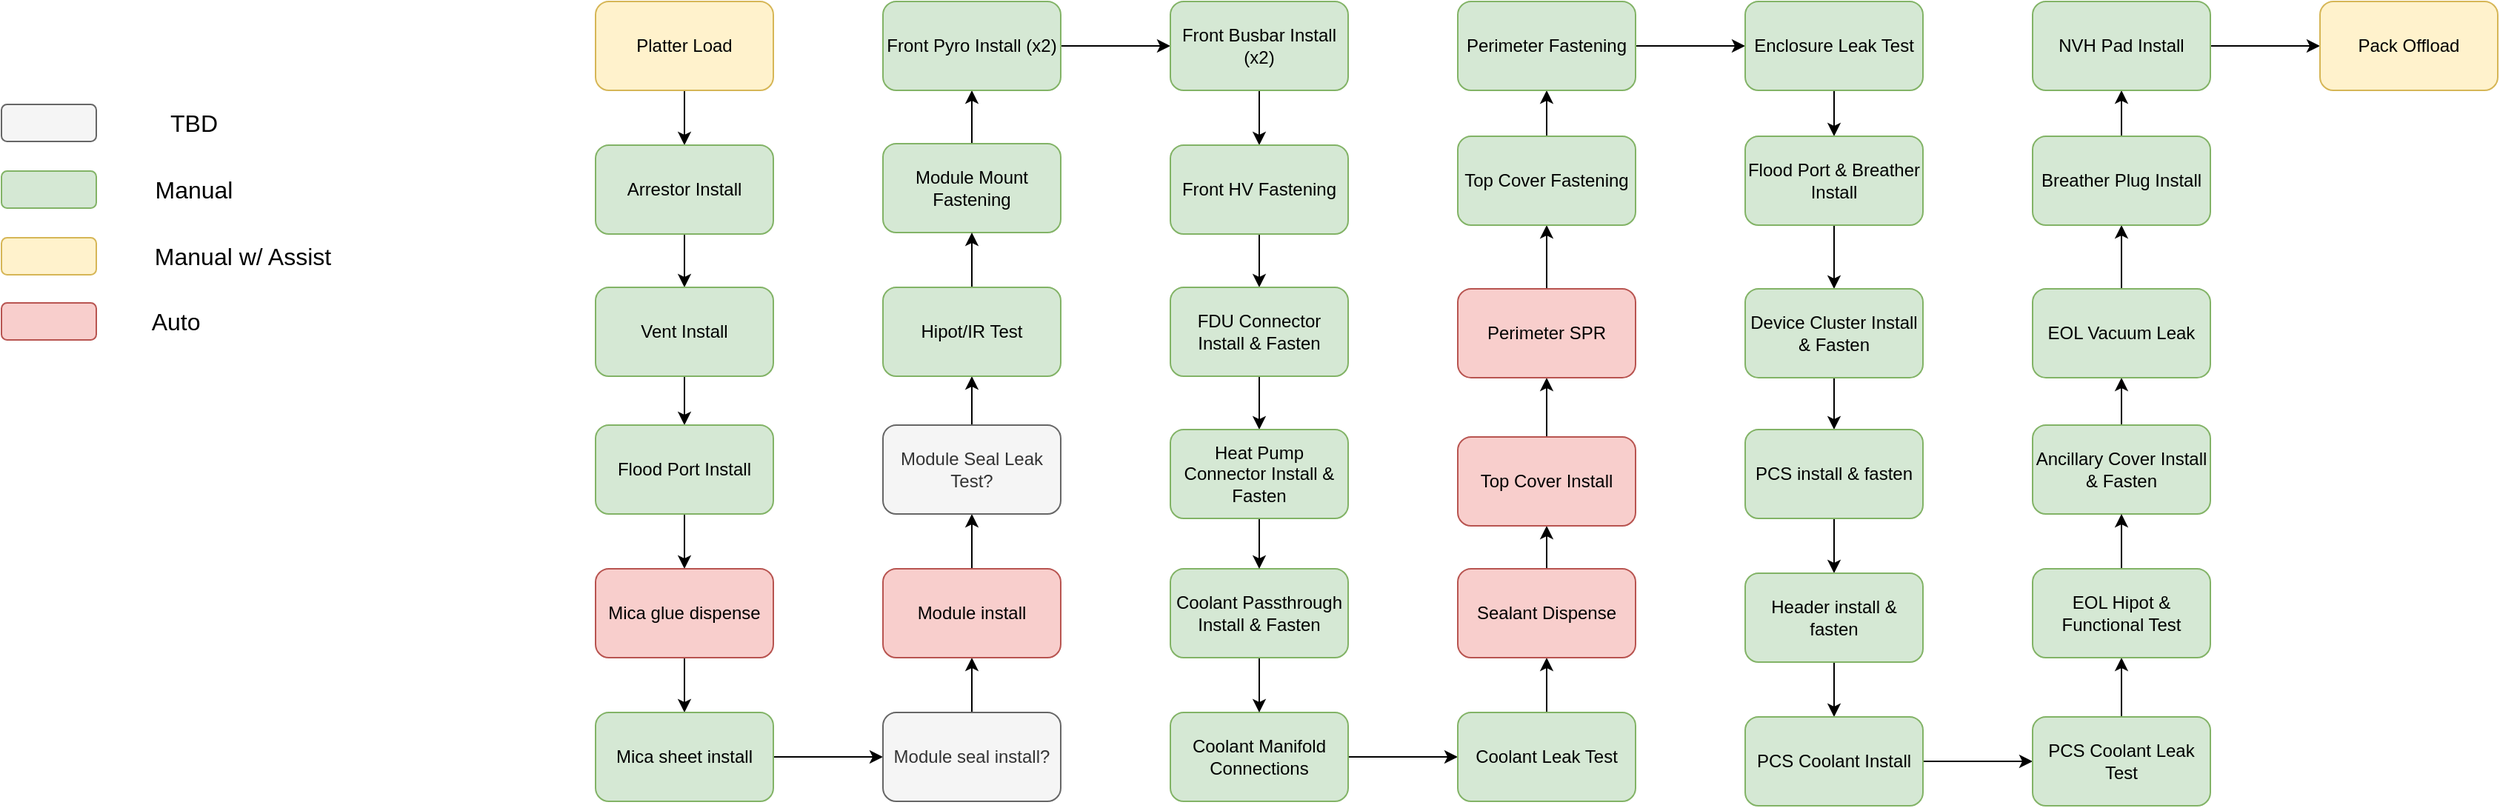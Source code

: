 <mxfile version="24.2.3" type="github">
  <diagram name="Page-1" id="I6A4ylAw3HnmJw5ocZay">
    <mxGraphModel dx="3056" dy="1148" grid="0" gridSize="10" guides="1" tooltips="1" connect="1" arrows="1" fold="1" page="1" pageScale="1" pageWidth="850" pageHeight="1100" math="0" shadow="0">
      <root>
        <mxCell id="0" />
        <mxCell id="1" parent="0" />
        <mxCell id="cZQ5YU9C1nUy8sY3zPCZ-4" style="edgeStyle=orthogonalEdgeStyle;rounded=0;orthogonalLoop=1;jettySize=auto;html=1;exitX=0.5;exitY=1;exitDx=0;exitDy=0;entryX=0.5;entryY=0;entryDx=0;entryDy=0;" parent="1" source="bwhzHLKfn5oi-G8HyU1l-1" target="cZQ5YU9C1nUy8sY3zPCZ-1" edge="1">
          <mxGeometry relative="1" as="geometry" />
        </mxCell>
        <mxCell id="bwhzHLKfn5oi-G8HyU1l-1" value="Platter Load" style="rounded=1;whiteSpace=wrap;html=1;fillColor=#fff2cc;strokeColor=#d6b656;" parent="1" vertex="1">
          <mxGeometry x="-4" y="249" width="120" height="60" as="geometry" />
        </mxCell>
        <mxCell id="cZQ5YU9C1nUy8sY3zPCZ-5" style="edgeStyle=orthogonalEdgeStyle;rounded=0;orthogonalLoop=1;jettySize=auto;html=1;entryX=0.5;entryY=0;entryDx=0;entryDy=0;" parent="1" source="cZQ5YU9C1nUy8sY3zPCZ-1" target="cZQ5YU9C1nUy8sY3zPCZ-2" edge="1">
          <mxGeometry relative="1" as="geometry">
            <mxPoint x="56" y="426" as="targetPoint" />
          </mxGeometry>
        </mxCell>
        <mxCell id="cZQ5YU9C1nUy8sY3zPCZ-1" value="Arrestor Install" style="rounded=1;whiteSpace=wrap;html=1;fillColor=#d5e8d4;strokeColor=#82b366;" parent="1" vertex="1">
          <mxGeometry x="-4" y="346" width="120" height="60" as="geometry" />
        </mxCell>
        <mxCell id="cZQ5YU9C1nUy8sY3zPCZ-6" value="" style="edgeStyle=orthogonalEdgeStyle;rounded=0;orthogonalLoop=1;jettySize=auto;html=1;" parent="1" source="cZQ5YU9C1nUy8sY3zPCZ-2" target="cZQ5YU9C1nUy8sY3zPCZ-3" edge="1">
          <mxGeometry relative="1" as="geometry" />
        </mxCell>
        <mxCell id="cZQ5YU9C1nUy8sY3zPCZ-2" value="Vent Install" style="rounded=1;whiteSpace=wrap;html=1;fillColor=#d5e8d4;strokeColor=#82b366;" parent="1" vertex="1">
          <mxGeometry x="-4" y="442" width="120" height="60" as="geometry" />
        </mxCell>
        <mxCell id="cZQ5YU9C1nUy8sY3zPCZ-8" value="" style="edgeStyle=orthogonalEdgeStyle;rounded=0;orthogonalLoop=1;jettySize=auto;html=1;" parent="1" source="cZQ5YU9C1nUy8sY3zPCZ-3" target="cZQ5YU9C1nUy8sY3zPCZ-7" edge="1">
          <mxGeometry relative="1" as="geometry" />
        </mxCell>
        <mxCell id="cZQ5YU9C1nUy8sY3zPCZ-3" value="Flood Port Install" style="rounded=1;whiteSpace=wrap;html=1;fillColor=#d5e8d4;strokeColor=#82b366;" parent="1" vertex="1">
          <mxGeometry x="-4" y="535" width="120" height="60" as="geometry" />
        </mxCell>
        <mxCell id="cZQ5YU9C1nUy8sY3zPCZ-10" value="" style="edgeStyle=orthogonalEdgeStyle;rounded=0;orthogonalLoop=1;jettySize=auto;html=1;" parent="1" source="cZQ5YU9C1nUy8sY3zPCZ-7" target="cZQ5YU9C1nUy8sY3zPCZ-9" edge="1">
          <mxGeometry relative="1" as="geometry" />
        </mxCell>
        <mxCell id="cZQ5YU9C1nUy8sY3zPCZ-7" value="Mica glue dispense" style="rounded=1;whiteSpace=wrap;html=1;fillColor=#f8cecc;strokeColor=#b85450;" parent="1" vertex="1">
          <mxGeometry x="-4" y="632" width="120" height="60" as="geometry" />
        </mxCell>
        <mxCell id="cZQ5YU9C1nUy8sY3zPCZ-13" value="" style="edgeStyle=orthogonalEdgeStyle;rounded=0;orthogonalLoop=1;jettySize=auto;html=1;" parent="1" source="cZQ5YU9C1nUy8sY3zPCZ-9" target="cZQ5YU9C1nUy8sY3zPCZ-11" edge="1">
          <mxGeometry relative="1" as="geometry" />
        </mxCell>
        <mxCell id="cZQ5YU9C1nUy8sY3zPCZ-9" value="Mica sheet install" style="rounded=1;whiteSpace=wrap;html=1;fillColor=#d5e8d4;strokeColor=#82b366;" parent="1" vertex="1">
          <mxGeometry x="-4" y="729" width="120" height="60" as="geometry" />
        </mxCell>
        <mxCell id="cZQ5YU9C1nUy8sY3zPCZ-14" value="" style="edgeStyle=orthogonalEdgeStyle;rounded=0;orthogonalLoop=1;jettySize=auto;html=1;" parent="1" source="cZQ5YU9C1nUy8sY3zPCZ-11" target="cZQ5YU9C1nUy8sY3zPCZ-12" edge="1">
          <mxGeometry relative="1" as="geometry" />
        </mxCell>
        <mxCell id="cZQ5YU9C1nUy8sY3zPCZ-11" value="Module seal install?" style="rounded=1;whiteSpace=wrap;html=1;fillColor=#f5f5f5;fontColor=#333333;strokeColor=#666666;" parent="1" vertex="1">
          <mxGeometry x="190" y="729" width="120" height="60" as="geometry" />
        </mxCell>
        <mxCell id="cZQ5YU9C1nUy8sY3zPCZ-20" value="" style="edgeStyle=orthogonalEdgeStyle;rounded=0;orthogonalLoop=1;jettySize=auto;html=1;" parent="1" source="cZQ5YU9C1nUy8sY3zPCZ-12" target="cZQ5YU9C1nUy8sY3zPCZ-19" edge="1">
          <mxGeometry relative="1" as="geometry" />
        </mxCell>
        <mxCell id="cZQ5YU9C1nUy8sY3zPCZ-12" value="Module install" style="rounded=1;whiteSpace=wrap;html=1;fillColor=#f8cecc;strokeColor=#b85450;" parent="1" vertex="1">
          <mxGeometry x="190" y="632" width="120" height="60" as="geometry" />
        </mxCell>
        <mxCell id="V5HwN0qHpSAg2gvI54fK-10" value="" style="edgeStyle=orthogonalEdgeStyle;rounded=0;orthogonalLoop=1;jettySize=auto;html=1;" edge="1" parent="1" source="cZQ5YU9C1nUy8sY3zPCZ-15" target="cZQ5YU9C1nUy8sY3zPCZ-30">
          <mxGeometry relative="1" as="geometry" />
        </mxCell>
        <mxCell id="cZQ5YU9C1nUy8sY3zPCZ-15" value="Module Mount Fastening" style="rounded=1;whiteSpace=wrap;html=1;fillColor=#d5e8d4;strokeColor=#82b366;" parent="1" vertex="1">
          <mxGeometry x="190" y="345" width="120" height="60" as="geometry" />
        </mxCell>
        <mxCell id="V5HwN0qHpSAg2gvI54fK-16" value="" style="edgeStyle=orthogonalEdgeStyle;rounded=0;orthogonalLoop=1;jettySize=auto;html=1;" edge="1" parent="1" source="cZQ5YU9C1nUy8sY3zPCZ-17" target="cZQ5YU9C1nUy8sY3zPCZ-28">
          <mxGeometry relative="1" as="geometry" />
        </mxCell>
        <mxCell id="cZQ5YU9C1nUy8sY3zPCZ-17" value="Coolant Manifold Connections" style="rounded=1;whiteSpace=wrap;html=1;fillColor=#d5e8d4;strokeColor=#82b366;" parent="1" vertex="1">
          <mxGeometry x="384" y="729" width="120" height="60" as="geometry" />
        </mxCell>
        <mxCell id="cZQ5YU9C1nUy8sY3zPCZ-23" style="edgeStyle=orthogonalEdgeStyle;rounded=0;orthogonalLoop=1;jettySize=auto;html=1;exitX=0.5;exitY=0;exitDx=0;exitDy=0;entryX=0.5;entryY=1;entryDx=0;entryDy=0;" parent="1" source="cZQ5YU9C1nUy8sY3zPCZ-19" target="cZQ5YU9C1nUy8sY3zPCZ-24" edge="1">
          <mxGeometry relative="1" as="geometry">
            <mxPoint x="250" y="506" as="targetPoint" />
          </mxGeometry>
        </mxCell>
        <mxCell id="cZQ5YU9C1nUy8sY3zPCZ-19" value="Module Seal Leak Test?" style="rounded=1;whiteSpace=wrap;html=1;fillColor=#f5f5f5;fontColor=#333333;strokeColor=#666666;" parent="1" vertex="1">
          <mxGeometry x="190" y="535" width="120" height="60" as="geometry" />
        </mxCell>
        <mxCell id="cZQ5YU9C1nUy8sY3zPCZ-26" value="" style="edgeStyle=orthogonalEdgeStyle;rounded=0;orthogonalLoop=1;jettySize=auto;html=1;" parent="1" source="cZQ5YU9C1nUy8sY3zPCZ-24" target="cZQ5YU9C1nUy8sY3zPCZ-15" edge="1">
          <mxGeometry relative="1" as="geometry" />
        </mxCell>
        <mxCell id="cZQ5YU9C1nUy8sY3zPCZ-24" value="Hipot/IR Test" style="rounded=1;whiteSpace=wrap;html=1;fillColor=#d5e8d4;strokeColor=#82b366;" parent="1" vertex="1">
          <mxGeometry x="190" y="442" width="120" height="60" as="geometry" />
        </mxCell>
        <mxCell id="V5HwN0qHpSAg2gvI54fK-17" value="" style="edgeStyle=orthogonalEdgeStyle;rounded=0;orthogonalLoop=1;jettySize=auto;html=1;" edge="1" parent="1" source="cZQ5YU9C1nUy8sY3zPCZ-28" target="cZQ5YU9C1nUy8sY3zPCZ-45">
          <mxGeometry relative="1" as="geometry" />
        </mxCell>
        <mxCell id="cZQ5YU9C1nUy8sY3zPCZ-28" value="Coolant Leak Test" style="rounded=1;whiteSpace=wrap;html=1;fillColor=#d5e8d4;strokeColor=#82b366;" parent="1" vertex="1">
          <mxGeometry x="578" y="729" width="120" height="60" as="geometry" />
        </mxCell>
        <mxCell id="V5HwN0qHpSAg2gvI54fK-9" value="" style="edgeStyle=orthogonalEdgeStyle;rounded=0;orthogonalLoop=1;jettySize=auto;html=1;" edge="1" parent="1" source="cZQ5YU9C1nUy8sY3zPCZ-30" target="cZQ5YU9C1nUy8sY3zPCZ-31">
          <mxGeometry relative="1" as="geometry" />
        </mxCell>
        <mxCell id="cZQ5YU9C1nUy8sY3zPCZ-30" value="Front Pyro Install (x2)" style="rounded=1;whiteSpace=wrap;html=1;fillColor=#d5e8d4;strokeColor=#82b366;" parent="1" vertex="1">
          <mxGeometry x="190" y="249" width="120" height="60" as="geometry" />
        </mxCell>
        <mxCell id="V5HwN0qHpSAg2gvI54fK-11" value="" style="edgeStyle=orthogonalEdgeStyle;rounded=0;orthogonalLoop=1;jettySize=auto;html=1;" edge="1" parent="1" source="cZQ5YU9C1nUy8sY3zPCZ-31" target="cZQ5YU9C1nUy8sY3zPCZ-32">
          <mxGeometry relative="1" as="geometry" />
        </mxCell>
        <mxCell id="cZQ5YU9C1nUy8sY3zPCZ-31" value="Front Busbar Install (x2)" style="rounded=1;whiteSpace=wrap;html=1;fillColor=#d5e8d4;strokeColor=#82b366;" parent="1" vertex="1">
          <mxGeometry x="384" y="249" width="120" height="60" as="geometry" />
        </mxCell>
        <mxCell id="V5HwN0qHpSAg2gvI54fK-13" value="" style="edgeStyle=orthogonalEdgeStyle;rounded=0;orthogonalLoop=1;jettySize=auto;html=1;" edge="1" parent="1" source="cZQ5YU9C1nUy8sY3zPCZ-32" target="cZQ5YU9C1nUy8sY3zPCZ-37">
          <mxGeometry relative="1" as="geometry" />
        </mxCell>
        <mxCell id="cZQ5YU9C1nUy8sY3zPCZ-32" value="Front HV Fastening" style="rounded=1;whiteSpace=wrap;html=1;fillColor=#d5e8d4;strokeColor=#82b366;" parent="1" vertex="1">
          <mxGeometry x="384" y="346" width="120" height="60" as="geometry" />
        </mxCell>
        <mxCell id="cZQ5YU9C1nUy8sY3zPCZ-42" value="" style="edgeStyle=orthogonalEdgeStyle;rounded=0;orthogonalLoop=1;jettySize=auto;html=1;" parent="1" source="cZQ5YU9C1nUy8sY3zPCZ-36" target="cZQ5YU9C1nUy8sY3zPCZ-17" edge="1">
          <mxGeometry relative="1" as="geometry" />
        </mxCell>
        <mxCell id="cZQ5YU9C1nUy8sY3zPCZ-36" value="Coolant Passthrough Install &amp;amp; Fasten" style="rounded=1;whiteSpace=wrap;html=1;fillColor=#d5e8d4;strokeColor=#82b366;" parent="1" vertex="1">
          <mxGeometry x="384" y="632" width="120" height="60" as="geometry" />
        </mxCell>
        <mxCell id="V5HwN0qHpSAg2gvI54fK-14" value="" style="edgeStyle=orthogonalEdgeStyle;rounded=0;orthogonalLoop=1;jettySize=auto;html=1;" edge="1" parent="1" source="cZQ5YU9C1nUy8sY3zPCZ-37" target="cZQ5YU9C1nUy8sY3zPCZ-40">
          <mxGeometry relative="1" as="geometry" />
        </mxCell>
        <mxCell id="cZQ5YU9C1nUy8sY3zPCZ-37" value="FDU Connector Install &amp;amp; Fasten" style="rounded=1;whiteSpace=wrap;html=1;flipV=0;flipH=1;direction=west;fillColor=#d5e8d4;strokeColor=#82b366;" parent="1" vertex="1">
          <mxGeometry x="384" y="442" width="120" height="60" as="geometry" />
        </mxCell>
        <mxCell id="V5HwN0qHpSAg2gvI54fK-15" value="" style="edgeStyle=orthogonalEdgeStyle;rounded=0;orthogonalLoop=1;jettySize=auto;html=1;" edge="1" parent="1" source="cZQ5YU9C1nUy8sY3zPCZ-40" target="cZQ5YU9C1nUy8sY3zPCZ-36">
          <mxGeometry relative="1" as="geometry" />
        </mxCell>
        <mxCell id="cZQ5YU9C1nUy8sY3zPCZ-40" value="Heat Pump Connector Install &amp;amp; Fasten" style="rounded=1;whiteSpace=wrap;html=1;flipV=0;flipH=1;direction=west;fillColor=#d5e8d4;strokeColor=#82b366;" parent="1" vertex="1">
          <mxGeometry x="384" y="538" width="120" height="60" as="geometry" />
        </mxCell>
        <mxCell id="cZQ5YU9C1nUy8sY3zPCZ-50" value="" style="edgeStyle=orthogonalEdgeStyle;rounded=0;orthogonalLoop=1;jettySize=auto;html=1;" parent="1" source="cZQ5YU9C1nUy8sY3zPCZ-45" target="cZQ5YU9C1nUy8sY3zPCZ-46" edge="1">
          <mxGeometry relative="1" as="geometry" />
        </mxCell>
        <mxCell id="cZQ5YU9C1nUy8sY3zPCZ-45" value="Sealant Dispense" style="rounded=1;whiteSpace=wrap;html=1;flipV=0;flipH=1;direction=west;fillColor=#f8cecc;strokeColor=#b85450;" parent="1" vertex="1">
          <mxGeometry x="578" y="632" width="120" height="60" as="geometry" />
        </mxCell>
        <mxCell id="cZQ5YU9C1nUy8sY3zPCZ-51" value="" style="edgeStyle=orthogonalEdgeStyle;rounded=0;orthogonalLoop=1;jettySize=auto;html=1;" parent="1" source="cZQ5YU9C1nUy8sY3zPCZ-46" target="cZQ5YU9C1nUy8sY3zPCZ-47" edge="1">
          <mxGeometry relative="1" as="geometry" />
        </mxCell>
        <mxCell id="cZQ5YU9C1nUy8sY3zPCZ-46" value="Top Cover Install" style="rounded=1;whiteSpace=wrap;html=1;flipV=0;flipH=1;direction=west;fillColor=#f8cecc;strokeColor=#b85450;" parent="1" vertex="1">
          <mxGeometry x="578" y="543" width="120" height="60" as="geometry" />
        </mxCell>
        <mxCell id="cZQ5YU9C1nUy8sY3zPCZ-52" value="" style="edgeStyle=orthogonalEdgeStyle;rounded=0;orthogonalLoop=1;jettySize=auto;html=1;" parent="1" source="cZQ5YU9C1nUy8sY3zPCZ-47" target="cZQ5YU9C1nUy8sY3zPCZ-48" edge="1">
          <mxGeometry relative="1" as="geometry" />
        </mxCell>
        <mxCell id="cZQ5YU9C1nUy8sY3zPCZ-47" value="Perimeter SPR" style="rounded=1;whiteSpace=wrap;html=1;flipV=0;flipH=1;direction=west;fillColor=#f8cecc;strokeColor=#b85450;" parent="1" vertex="1">
          <mxGeometry x="578" y="443" width="120" height="60" as="geometry" />
        </mxCell>
        <mxCell id="V5HwN0qHpSAg2gvI54fK-19" value="" style="edgeStyle=orthogonalEdgeStyle;rounded=0;orthogonalLoop=1;jettySize=auto;html=1;" edge="1" parent="1" source="cZQ5YU9C1nUy8sY3zPCZ-48" target="V5HwN0qHpSAg2gvI54fK-18">
          <mxGeometry relative="1" as="geometry" />
        </mxCell>
        <mxCell id="cZQ5YU9C1nUy8sY3zPCZ-48" value="Top Cover Fastening" style="rounded=1;whiteSpace=wrap;html=1;flipV=0;flipH=1;direction=west;fillColor=#d5e8d4;strokeColor=#82b366;" parent="1" vertex="1">
          <mxGeometry x="578" y="340" width="120" height="60" as="geometry" />
        </mxCell>
        <mxCell id="V5HwN0qHpSAg2gvI54fK-1" value="" style="rounded=1;whiteSpace=wrap;html=1;fillColor=#f8cecc;strokeColor=#b85450;" vertex="1" parent="1">
          <mxGeometry x="-405" y="452.5" width="64" height="25" as="geometry" />
        </mxCell>
        <mxCell id="V5HwN0qHpSAg2gvI54fK-2" value="&lt;font style=&quot;font-size: 16px;&quot;&gt;Auto&amp;nbsp;&lt;/font&gt;" style="text;html=1;align=center;verticalAlign=middle;whiteSpace=wrap;rounded=0;" vertex="1" parent="1">
          <mxGeometry x="-315" y="450" width="60" height="30" as="geometry" />
        </mxCell>
        <mxCell id="V5HwN0qHpSAg2gvI54fK-3" value="" style="rounded=1;whiteSpace=wrap;html=1;fillColor=#fff2cc;strokeColor=#d6b656;" vertex="1" parent="1">
          <mxGeometry x="-405" y="408.5" width="64" height="25" as="geometry" />
        </mxCell>
        <mxCell id="V5HwN0qHpSAg2gvI54fK-4" value="&lt;span style=&quot;font-size: 16px;&quot;&gt;Manual w/ Assist&lt;/span&gt;" style="text;html=1;align=center;verticalAlign=middle;whiteSpace=wrap;rounded=0;" vertex="1" parent="1">
          <mxGeometry x="-315" y="406" width="146" height="30" as="geometry" />
        </mxCell>
        <mxCell id="V5HwN0qHpSAg2gvI54fK-5" value="" style="rounded=1;whiteSpace=wrap;html=1;fillColor=#d5e8d4;strokeColor=#82b366;" vertex="1" parent="1">
          <mxGeometry x="-405" y="363.5" width="64" height="25" as="geometry" />
        </mxCell>
        <mxCell id="V5HwN0qHpSAg2gvI54fK-6" value="&lt;span style=&quot;font-size: 16px;&quot;&gt;Manual&lt;/span&gt;" style="text;html=1;align=center;verticalAlign=middle;whiteSpace=wrap;rounded=0;" vertex="1" parent="1">
          <mxGeometry x="-348" y="361" width="146" height="30" as="geometry" />
        </mxCell>
        <mxCell id="V5HwN0qHpSAg2gvI54fK-7" value="" style="rounded=1;whiteSpace=wrap;html=1;fillColor=#f5f5f5;strokeColor=#666666;fontColor=#333333;" vertex="1" parent="1">
          <mxGeometry x="-405" y="318.5" width="64" height="25" as="geometry" />
        </mxCell>
        <mxCell id="V5HwN0qHpSAg2gvI54fK-8" value="&lt;span style=&quot;font-size: 16px;&quot;&gt;TBD&lt;/span&gt;" style="text;html=1;align=center;verticalAlign=middle;whiteSpace=wrap;rounded=0;" vertex="1" parent="1">
          <mxGeometry x="-348" y="316" width="146" height="30" as="geometry" />
        </mxCell>
        <mxCell id="V5HwN0qHpSAg2gvI54fK-21" value="" style="edgeStyle=orthogonalEdgeStyle;rounded=0;orthogonalLoop=1;jettySize=auto;html=1;" edge="1" parent="1" source="V5HwN0qHpSAg2gvI54fK-18" target="V5HwN0qHpSAg2gvI54fK-20">
          <mxGeometry relative="1" as="geometry" />
        </mxCell>
        <mxCell id="V5HwN0qHpSAg2gvI54fK-18" value="Perimeter Fastening" style="rounded=1;whiteSpace=wrap;html=1;flipV=0;flipH=1;direction=west;fillColor=#d5e8d4;strokeColor=#82b366;" vertex="1" parent="1">
          <mxGeometry x="578" y="249" width="120" height="60" as="geometry" />
        </mxCell>
        <mxCell id="V5HwN0qHpSAg2gvI54fK-24" value="" style="edgeStyle=orthogonalEdgeStyle;rounded=0;orthogonalLoop=1;jettySize=auto;html=1;" edge="1" parent="1" source="V5HwN0qHpSAg2gvI54fK-20" target="V5HwN0qHpSAg2gvI54fK-23">
          <mxGeometry relative="1" as="geometry" />
        </mxCell>
        <mxCell id="V5HwN0qHpSAg2gvI54fK-20" value="Enclosure Leak Test" style="rounded=1;whiteSpace=wrap;html=1;flipV=0;flipH=1;direction=west;fillColor=#d5e8d4;strokeColor=#82b366;" vertex="1" parent="1">
          <mxGeometry x="772" y="249" width="120" height="60" as="geometry" />
        </mxCell>
        <mxCell id="V5HwN0qHpSAg2gvI54fK-26" value="" style="edgeStyle=orthogonalEdgeStyle;rounded=0;orthogonalLoop=1;jettySize=auto;html=1;" edge="1" parent="1" source="V5HwN0qHpSAg2gvI54fK-23" target="V5HwN0qHpSAg2gvI54fK-25">
          <mxGeometry relative="1" as="geometry" />
        </mxCell>
        <mxCell id="V5HwN0qHpSAg2gvI54fK-23" value="Flood Port &amp;amp; Breather Install" style="rounded=1;whiteSpace=wrap;html=1;flipV=0;flipH=1;direction=west;fillColor=#d5e8d4;strokeColor=#82b366;" vertex="1" parent="1">
          <mxGeometry x="772" y="340" width="120" height="60" as="geometry" />
        </mxCell>
        <mxCell id="V5HwN0qHpSAg2gvI54fK-34" value="" style="edgeStyle=orthogonalEdgeStyle;rounded=0;orthogonalLoop=1;jettySize=auto;html=1;" edge="1" parent="1" source="V5HwN0qHpSAg2gvI54fK-25" target="V5HwN0qHpSAg2gvI54fK-29">
          <mxGeometry relative="1" as="geometry" />
        </mxCell>
        <mxCell id="V5HwN0qHpSAg2gvI54fK-25" value="Device Cluster Install &amp;amp; Fasten" style="rounded=1;whiteSpace=wrap;html=1;flipV=0;flipH=1;direction=west;fillColor=#d5e8d4;strokeColor=#82b366;" vertex="1" parent="1">
          <mxGeometry x="772" y="443" width="120" height="60" as="geometry" />
        </mxCell>
        <mxCell id="V5HwN0qHpSAg2gvI54fK-35" value="" style="edgeStyle=orthogonalEdgeStyle;rounded=0;orthogonalLoop=1;jettySize=auto;html=1;" edge="1" parent="1" source="V5HwN0qHpSAg2gvI54fK-29" target="V5HwN0qHpSAg2gvI54fK-30">
          <mxGeometry relative="1" as="geometry" />
        </mxCell>
        <mxCell id="V5HwN0qHpSAg2gvI54fK-29" value="PCS install &amp;amp; fasten" style="rounded=1;whiteSpace=wrap;html=1;flipV=0;flipH=1;direction=west;fillColor=#d5e8d4;strokeColor=#82b366;" vertex="1" parent="1">
          <mxGeometry x="772" y="538" width="120" height="60" as="geometry" />
        </mxCell>
        <mxCell id="V5HwN0qHpSAg2gvI54fK-36" value="" style="edgeStyle=orthogonalEdgeStyle;rounded=0;orthogonalLoop=1;jettySize=auto;html=1;" edge="1" parent="1" source="V5HwN0qHpSAg2gvI54fK-30" target="V5HwN0qHpSAg2gvI54fK-32">
          <mxGeometry relative="1" as="geometry" />
        </mxCell>
        <mxCell id="V5HwN0qHpSAg2gvI54fK-30" value="Header install &amp;amp; fasten" style="rounded=1;whiteSpace=wrap;html=1;flipV=0;flipH=1;direction=west;fillColor=#d5e8d4;strokeColor=#82b366;" vertex="1" parent="1">
          <mxGeometry x="772" y="635" width="120" height="60" as="geometry" />
        </mxCell>
        <mxCell id="V5HwN0qHpSAg2gvI54fK-37" value="" style="edgeStyle=orthogonalEdgeStyle;rounded=0;orthogonalLoop=1;jettySize=auto;html=1;" edge="1" parent="1" source="V5HwN0qHpSAg2gvI54fK-32" target="V5HwN0qHpSAg2gvI54fK-33">
          <mxGeometry relative="1" as="geometry" />
        </mxCell>
        <mxCell id="V5HwN0qHpSAg2gvI54fK-32" value="PCS Coolant Install" style="rounded=1;whiteSpace=wrap;html=1;flipV=0;flipH=1;direction=west;fillColor=#d5e8d4;strokeColor=#82b366;" vertex="1" parent="1">
          <mxGeometry x="772" y="732" width="120" height="60" as="geometry" />
        </mxCell>
        <mxCell id="V5HwN0qHpSAg2gvI54fK-41" value="" style="edgeStyle=orthogonalEdgeStyle;rounded=0;orthogonalLoop=1;jettySize=auto;html=1;" edge="1" parent="1" source="V5HwN0qHpSAg2gvI54fK-33" target="V5HwN0qHpSAg2gvI54fK-40">
          <mxGeometry relative="1" as="geometry" />
        </mxCell>
        <mxCell id="V5HwN0qHpSAg2gvI54fK-33" value="PCS Coolant Leak Test" style="rounded=1;whiteSpace=wrap;html=1;flipV=0;flipH=1;direction=west;fillColor=#d5e8d4;strokeColor=#82b366;" vertex="1" parent="1">
          <mxGeometry x="966" y="732" width="120" height="60" as="geometry" />
        </mxCell>
        <mxCell id="V5HwN0qHpSAg2gvI54fK-44" value="" style="edgeStyle=orthogonalEdgeStyle;rounded=0;orthogonalLoop=1;jettySize=auto;html=1;" edge="1" parent="1" source="V5HwN0qHpSAg2gvI54fK-38" target="V5HwN0qHpSAg2gvI54fK-43">
          <mxGeometry relative="1" as="geometry" />
        </mxCell>
        <mxCell id="V5HwN0qHpSAg2gvI54fK-38" value="Ancillary Cover Install &amp;amp; Fasten" style="rounded=1;whiteSpace=wrap;html=1;flipV=0;flipH=1;direction=west;fillColor=#d5e8d4;strokeColor=#82b366;" vertex="1" parent="1">
          <mxGeometry x="966" y="535" width="120" height="60" as="geometry" />
        </mxCell>
        <mxCell id="V5HwN0qHpSAg2gvI54fK-42" value="" style="edgeStyle=orthogonalEdgeStyle;rounded=0;orthogonalLoop=1;jettySize=auto;html=1;" edge="1" parent="1" source="V5HwN0qHpSAg2gvI54fK-40" target="V5HwN0qHpSAg2gvI54fK-38">
          <mxGeometry relative="1" as="geometry" />
        </mxCell>
        <mxCell id="V5HwN0qHpSAg2gvI54fK-40" value="EOL Hipot &amp;amp; Functional Test" style="rounded=1;whiteSpace=wrap;html=1;flipV=0;flipH=1;direction=west;fillColor=#d5e8d4;strokeColor=#82b366;" vertex="1" parent="1">
          <mxGeometry x="966" y="632" width="120" height="60" as="geometry" />
        </mxCell>
        <mxCell id="V5HwN0qHpSAg2gvI54fK-46" value="" style="edgeStyle=orthogonalEdgeStyle;rounded=0;orthogonalLoop=1;jettySize=auto;html=1;" edge="1" parent="1" source="V5HwN0qHpSAg2gvI54fK-43" target="V5HwN0qHpSAg2gvI54fK-45">
          <mxGeometry relative="1" as="geometry" />
        </mxCell>
        <mxCell id="V5HwN0qHpSAg2gvI54fK-43" value="EOL Vacuum Leak" style="rounded=1;whiteSpace=wrap;html=1;flipV=0;flipH=1;direction=west;fillColor=#d5e8d4;strokeColor=#82b366;" vertex="1" parent="1">
          <mxGeometry x="966" y="443" width="120" height="60" as="geometry" />
        </mxCell>
        <mxCell id="V5HwN0qHpSAg2gvI54fK-48" value="" style="edgeStyle=orthogonalEdgeStyle;rounded=0;orthogonalLoop=1;jettySize=auto;html=1;" edge="1" parent="1" source="V5HwN0qHpSAg2gvI54fK-45" target="V5HwN0qHpSAg2gvI54fK-47">
          <mxGeometry relative="1" as="geometry" />
        </mxCell>
        <mxCell id="V5HwN0qHpSAg2gvI54fK-45" value="Breather Plug Install" style="rounded=1;whiteSpace=wrap;html=1;flipV=0;flipH=1;direction=west;fillColor=#d5e8d4;strokeColor=#82b366;" vertex="1" parent="1">
          <mxGeometry x="966" y="340" width="120" height="60" as="geometry" />
        </mxCell>
        <mxCell id="V5HwN0qHpSAg2gvI54fK-50" value="" style="edgeStyle=orthogonalEdgeStyle;rounded=0;orthogonalLoop=1;jettySize=auto;html=1;" edge="1" parent="1" source="V5HwN0qHpSAg2gvI54fK-47" target="V5HwN0qHpSAg2gvI54fK-49">
          <mxGeometry relative="1" as="geometry" />
        </mxCell>
        <mxCell id="V5HwN0qHpSAg2gvI54fK-47" value="NVH Pad Install" style="rounded=1;whiteSpace=wrap;html=1;flipV=0;flipH=1;direction=west;fillColor=#d5e8d4;strokeColor=#82b366;" vertex="1" parent="1">
          <mxGeometry x="966" y="249" width="120" height="60" as="geometry" />
        </mxCell>
        <mxCell id="V5HwN0qHpSAg2gvI54fK-49" value="Pack Offload" style="rounded=1;whiteSpace=wrap;html=1;flipV=0;flipH=1;direction=west;fillColor=#fff2cc;strokeColor=#d6b656;" vertex="1" parent="1">
          <mxGeometry x="1160" y="249" width="120" height="60" as="geometry" />
        </mxCell>
      </root>
    </mxGraphModel>
  </diagram>
</mxfile>
